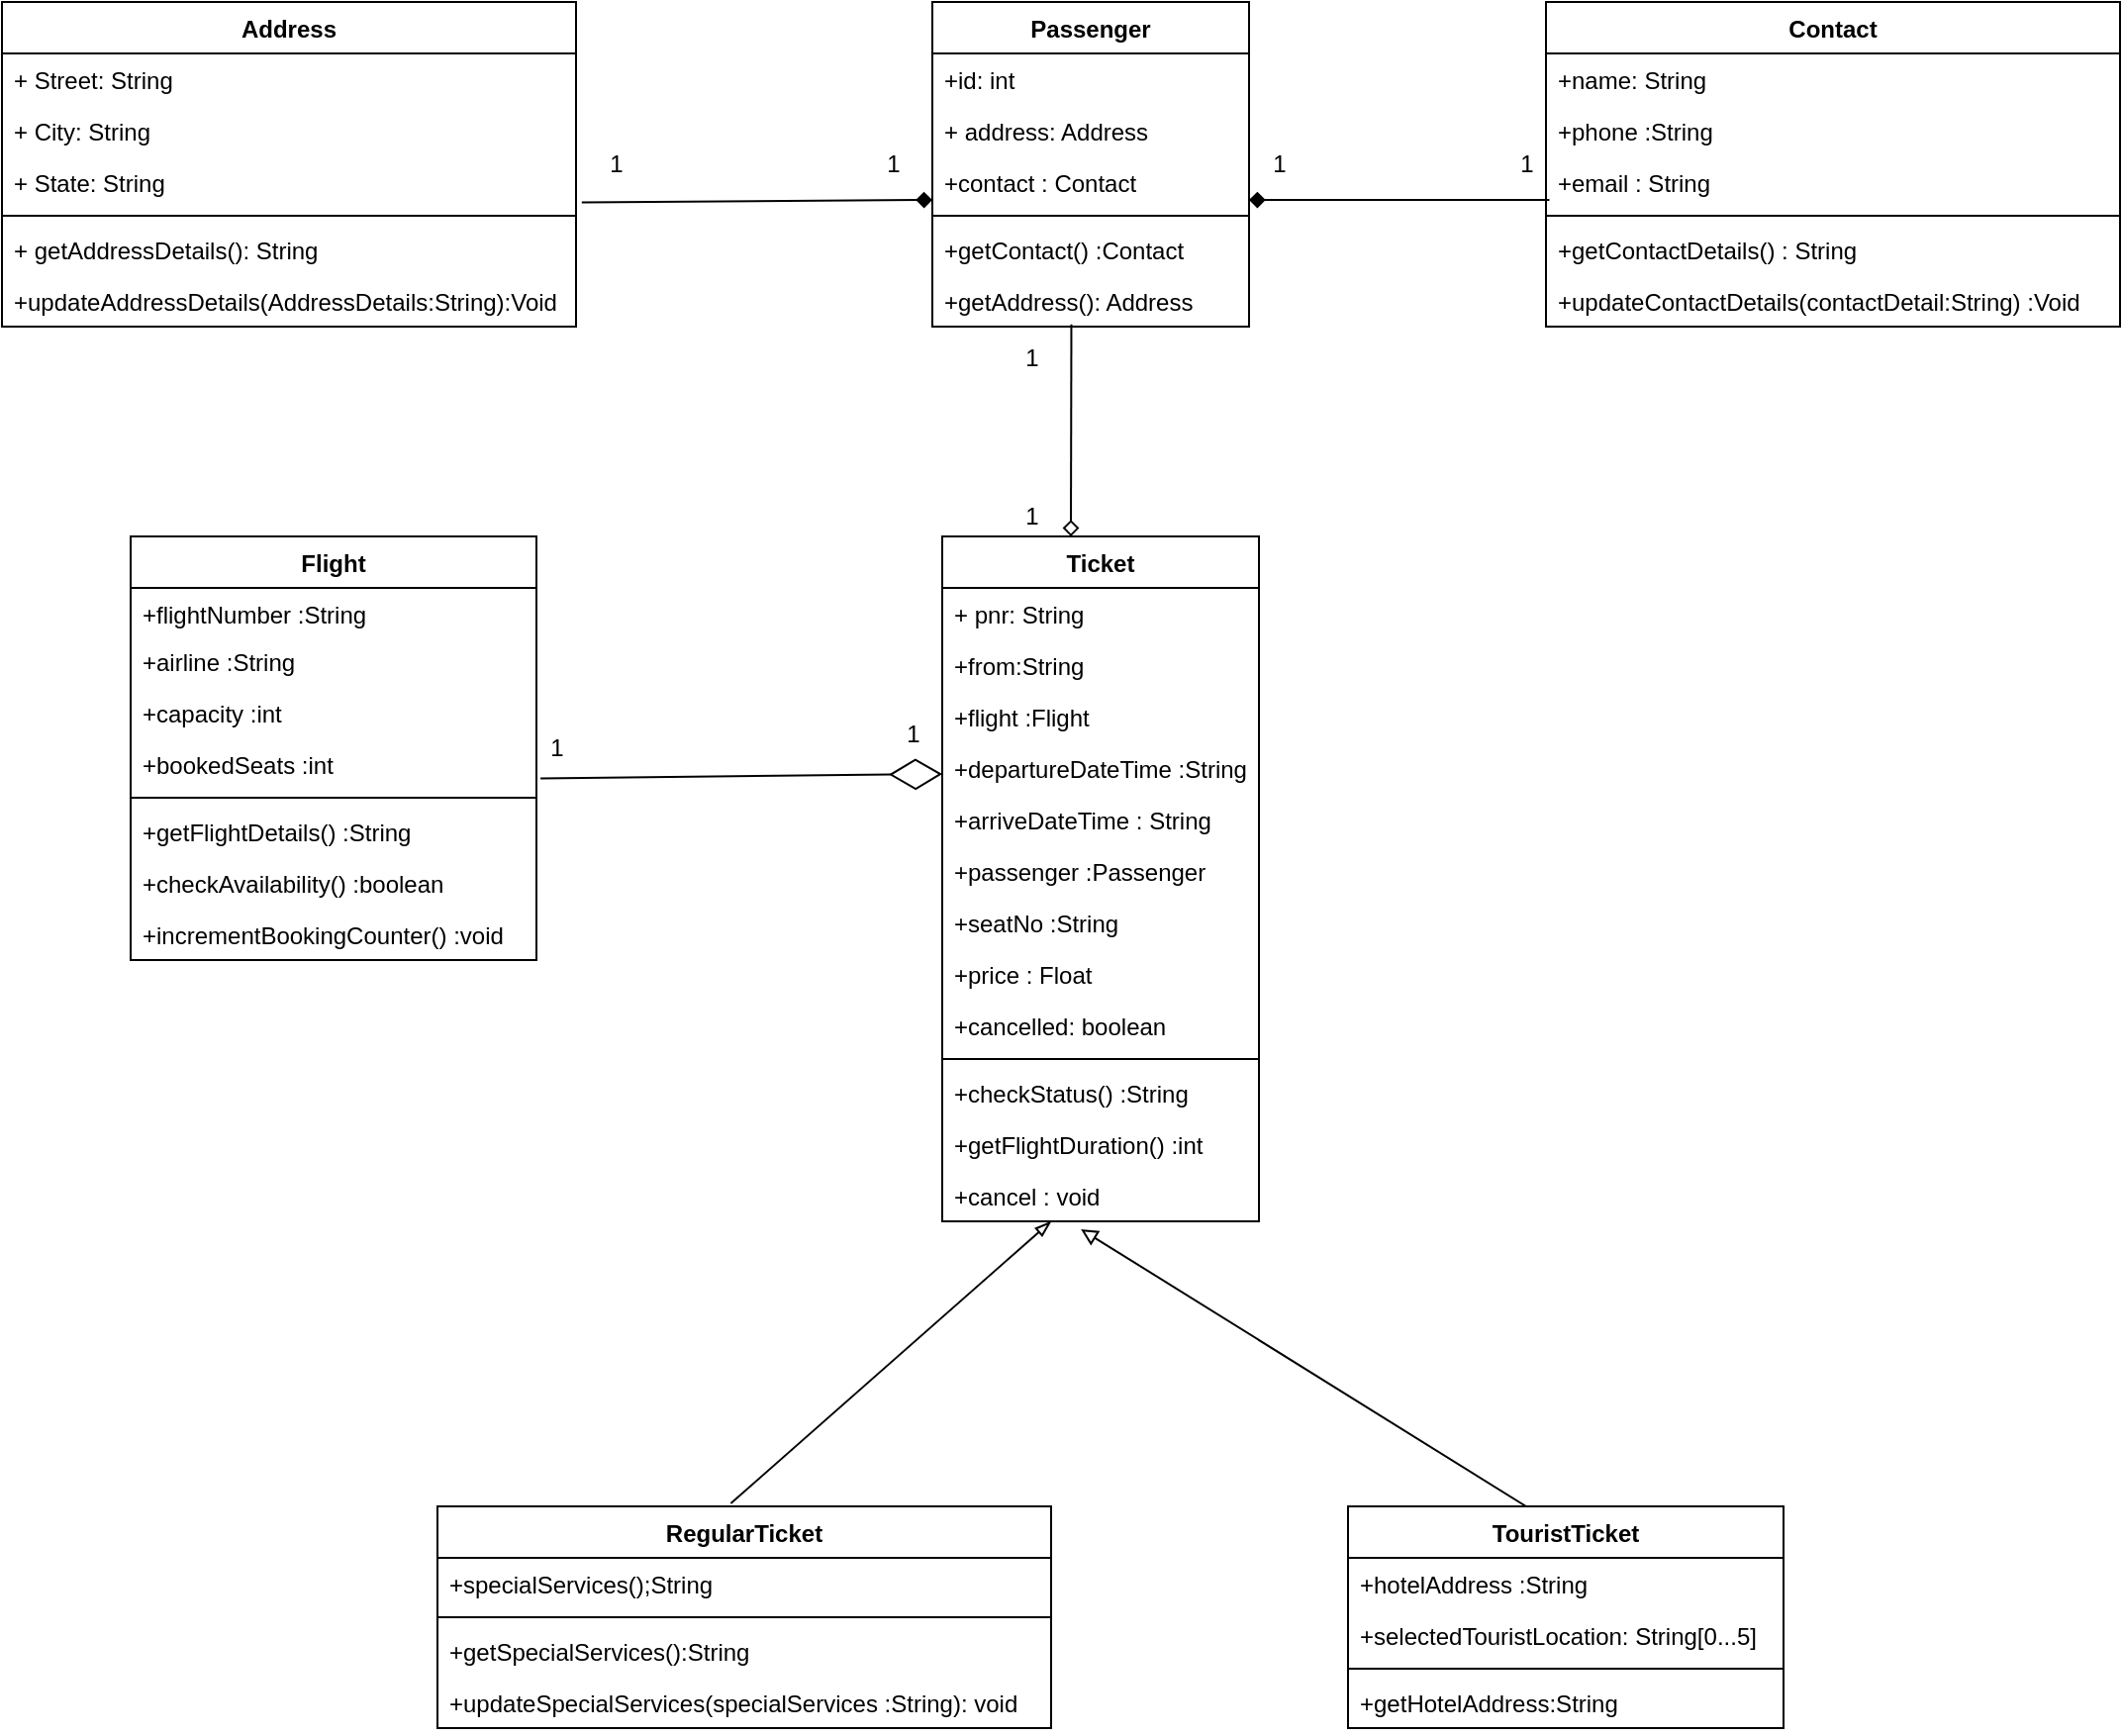 <mxfile version="15.5.2" type="device"><diagram id="SzU0d-o30YiAj3iBImCA" name="Page-1"><mxGraphModel dx="1541" dy="370" grid="1" gridSize="10" guides="1" tooltips="1" connect="1" arrows="1" fold="1" page="1" pageScale="1" pageWidth="850" pageHeight="1100" math="0" shadow="0"><root><mxCell id="0"/><mxCell id="1" parent="0"/><mxCell id="aBbCc5ZApIBBeG-pvdRN-1" value="Address" style="swimlane;fontStyle=1;align=center;verticalAlign=top;childLayout=stackLayout;horizontal=1;startSize=26;horizontalStack=0;resizeParent=1;resizeParentMax=0;resizeLast=0;collapsible=1;marginBottom=0;" parent="1" vertex="1"><mxGeometry x="-50" y="210" width="290" height="164" as="geometry"/></mxCell><mxCell id="aBbCc5ZApIBBeG-pvdRN-2" value="+ Street: String" style="text;strokeColor=none;fillColor=none;align=left;verticalAlign=top;spacingLeft=4;spacingRight=4;overflow=hidden;rotatable=0;points=[[0,0.5],[1,0.5]];portConstraint=eastwest;" parent="aBbCc5ZApIBBeG-pvdRN-1" vertex="1"><mxGeometry y="26" width="290" height="26" as="geometry"/></mxCell><mxCell id="ozr4T8c-ZpSGtVpxv3Z1-4" value="+ City: String" style="text;strokeColor=none;fillColor=none;align=left;verticalAlign=top;spacingLeft=4;spacingRight=4;overflow=hidden;rotatable=0;points=[[0,0.5],[1,0.5]];portConstraint=eastwest;" parent="aBbCc5ZApIBBeG-pvdRN-1" vertex="1"><mxGeometry y="52" width="290" height="26" as="geometry"/></mxCell><mxCell id="ozr4T8c-ZpSGtVpxv3Z1-3" value="+ State: String" style="text;strokeColor=none;fillColor=none;align=left;verticalAlign=top;spacingLeft=4;spacingRight=4;overflow=hidden;rotatable=0;points=[[0,0.5],[1,0.5]];portConstraint=eastwest;" parent="aBbCc5ZApIBBeG-pvdRN-1" vertex="1"><mxGeometry y="78" width="290" height="26" as="geometry"/></mxCell><mxCell id="aBbCc5ZApIBBeG-pvdRN-3" value="" style="line;strokeWidth=1;fillColor=none;align=left;verticalAlign=middle;spacingTop=-1;spacingLeft=3;spacingRight=3;rotatable=0;labelPosition=right;points=[];portConstraint=eastwest;" parent="aBbCc5ZApIBBeG-pvdRN-1" vertex="1"><mxGeometry y="104" width="290" height="8" as="geometry"/></mxCell><mxCell id="aBbCc5ZApIBBeG-pvdRN-4" value="+ getAddressDetails(): String" style="text;strokeColor=none;fillColor=none;align=left;verticalAlign=top;spacingLeft=4;spacingRight=4;overflow=hidden;rotatable=0;points=[[0,0.5],[1,0.5]];portConstraint=eastwest;" parent="aBbCc5ZApIBBeG-pvdRN-1" vertex="1"><mxGeometry y="112" width="290" height="26" as="geometry"/></mxCell><mxCell id="ozr4T8c-ZpSGtVpxv3Z1-1" value="+updateAddressDetails(AddressDetails:String):Void&#10;" style="text;strokeColor=none;fillColor=none;align=left;verticalAlign=top;spacingLeft=4;spacingRight=4;overflow=hidden;rotatable=0;points=[[0,0.5],[1,0.5]];portConstraint=eastwest;" parent="aBbCc5ZApIBBeG-pvdRN-1" vertex="1"><mxGeometry y="138" width="290" height="26" as="geometry"/></mxCell><mxCell id="aBbCc5ZApIBBeG-pvdRN-5" value="Passenger" style="swimlane;fontStyle=1;align=center;verticalAlign=top;childLayout=stackLayout;horizontal=1;startSize=26;horizontalStack=0;resizeParent=1;resizeParentMax=0;resizeLast=0;collapsible=1;marginBottom=0;" parent="1" vertex="1"><mxGeometry x="420" y="210" width="160" height="164" as="geometry"/></mxCell><mxCell id="ozr4T8c-ZpSGtVpxv3Z1-5" value="+id: int" style="text;strokeColor=none;fillColor=none;align=left;verticalAlign=top;spacingLeft=4;spacingRight=4;overflow=hidden;rotatable=0;points=[[0,0.5],[1,0.5]];portConstraint=eastwest;" parent="aBbCc5ZApIBBeG-pvdRN-5" vertex="1"><mxGeometry y="26" width="160" height="26" as="geometry"/></mxCell><mxCell id="aBbCc5ZApIBBeG-pvdRN-6" value="+ address: Address" style="text;strokeColor=none;fillColor=none;align=left;verticalAlign=top;spacingLeft=4;spacingRight=4;overflow=hidden;rotatable=0;points=[[0,0.5],[1,0.5]];portConstraint=eastwest;" parent="aBbCc5ZApIBBeG-pvdRN-5" vertex="1"><mxGeometry y="52" width="160" height="26" as="geometry"/></mxCell><mxCell id="ozr4T8c-ZpSGtVpxv3Z1-6" value="+contact : Contact" style="text;strokeColor=none;fillColor=none;align=left;verticalAlign=top;spacingLeft=4;spacingRight=4;overflow=hidden;rotatable=0;points=[[0,0.5],[1,0.5]];portConstraint=eastwest;" parent="aBbCc5ZApIBBeG-pvdRN-5" vertex="1"><mxGeometry y="78" width="160" height="26" as="geometry"/></mxCell><mxCell id="aBbCc5ZApIBBeG-pvdRN-7" value="" style="line;strokeWidth=1;fillColor=none;align=left;verticalAlign=middle;spacingTop=-1;spacingLeft=3;spacingRight=3;rotatable=0;labelPosition=right;points=[];portConstraint=eastwest;" parent="aBbCc5ZApIBBeG-pvdRN-5" vertex="1"><mxGeometry y="104" width="160" height="8" as="geometry"/></mxCell><mxCell id="aBbCc5ZApIBBeG-pvdRN-8" value="+getContact() :Contact" style="text;strokeColor=none;fillColor=none;align=left;verticalAlign=top;spacingLeft=4;spacingRight=4;overflow=hidden;rotatable=0;points=[[0,0.5],[1,0.5]];portConstraint=eastwest;" parent="aBbCc5ZApIBBeG-pvdRN-5" vertex="1"><mxGeometry y="112" width="160" height="26" as="geometry"/></mxCell><mxCell id="ozr4T8c-ZpSGtVpxv3Z1-7" value="+getAddress(): Address" style="text;strokeColor=none;fillColor=none;align=left;verticalAlign=top;spacingLeft=4;spacingRight=4;overflow=hidden;rotatable=0;points=[[0,0.5],[1,0.5]];portConstraint=eastwest;" parent="aBbCc5ZApIBBeG-pvdRN-5" vertex="1"><mxGeometry y="138" width="160" height="26" as="geometry"/></mxCell><mxCell id="aBbCc5ZApIBBeG-pvdRN-9" value="Contact" style="swimlane;fontStyle=1;align=center;verticalAlign=top;childLayout=stackLayout;horizontal=1;startSize=26;horizontalStack=0;resizeParent=1;resizeParentMax=0;resizeLast=0;collapsible=1;marginBottom=0;" parent="1" vertex="1"><mxGeometry x="730" y="210" width="290" height="164" as="geometry"/></mxCell><mxCell id="aBbCc5ZApIBBeG-pvdRN-10" value="+name: String" style="text;strokeColor=none;fillColor=none;align=left;verticalAlign=top;spacingLeft=4;spacingRight=4;overflow=hidden;rotatable=0;points=[[0,0.5],[1,0.5]];portConstraint=eastwest;" parent="aBbCc5ZApIBBeG-pvdRN-9" vertex="1"><mxGeometry y="26" width="290" height="26" as="geometry"/></mxCell><mxCell id="ozr4T8c-ZpSGtVpxv3Z1-8" value="+phone :String" style="text;strokeColor=none;fillColor=none;align=left;verticalAlign=top;spacingLeft=4;spacingRight=4;overflow=hidden;rotatable=0;points=[[0,0.5],[1,0.5]];portConstraint=eastwest;" parent="aBbCc5ZApIBBeG-pvdRN-9" vertex="1"><mxGeometry y="52" width="290" height="26" as="geometry"/></mxCell><mxCell id="ozr4T8c-ZpSGtVpxv3Z1-9" value="+email : String" style="text;strokeColor=none;fillColor=none;align=left;verticalAlign=top;spacingLeft=4;spacingRight=4;overflow=hidden;rotatable=0;points=[[0,0.5],[1,0.5]];portConstraint=eastwest;" parent="aBbCc5ZApIBBeG-pvdRN-9" vertex="1"><mxGeometry y="78" width="290" height="26" as="geometry"/></mxCell><mxCell id="aBbCc5ZApIBBeG-pvdRN-11" value="" style="line;strokeWidth=1;fillColor=none;align=left;verticalAlign=middle;spacingTop=-1;spacingLeft=3;spacingRight=3;rotatable=0;labelPosition=right;points=[];portConstraint=eastwest;" parent="aBbCc5ZApIBBeG-pvdRN-9" vertex="1"><mxGeometry y="104" width="290" height="8" as="geometry"/></mxCell><mxCell id="aBbCc5ZApIBBeG-pvdRN-12" value="+getContactDetails() : String" style="text;strokeColor=none;fillColor=none;align=left;verticalAlign=top;spacingLeft=4;spacingRight=4;overflow=hidden;rotatable=0;points=[[0,0.5],[1,0.5]];portConstraint=eastwest;" parent="aBbCc5ZApIBBeG-pvdRN-9" vertex="1"><mxGeometry y="112" width="290" height="26" as="geometry"/></mxCell><mxCell id="ozr4T8c-ZpSGtVpxv3Z1-10" value="+updateContactDetails(contactDetail:String) :Void" style="text;strokeColor=none;fillColor=none;align=left;verticalAlign=top;spacingLeft=4;spacingRight=4;overflow=hidden;rotatable=0;points=[[0,0.5],[1,0.5]];portConstraint=eastwest;" parent="aBbCc5ZApIBBeG-pvdRN-9" vertex="1"><mxGeometry y="138" width="290" height="26" as="geometry"/></mxCell><mxCell id="ozr4T8c-ZpSGtVpxv3Z1-11" value="Ticket" style="swimlane;fontStyle=1;align=center;verticalAlign=top;childLayout=stackLayout;horizontal=1;startSize=26;horizontalStack=0;resizeParent=1;resizeParentMax=0;resizeLast=0;collapsible=1;marginBottom=0;" parent="1" vertex="1"><mxGeometry x="425" y="480" width="160" height="346" as="geometry"/></mxCell><mxCell id="ozr4T8c-ZpSGtVpxv3Z1-12" value="+ pnr: String&#10;" style="text;strokeColor=none;fillColor=none;align=left;verticalAlign=top;spacingLeft=4;spacingRight=4;overflow=hidden;rotatable=0;points=[[0,0.5],[1,0.5]];portConstraint=eastwest;" parent="ozr4T8c-ZpSGtVpxv3Z1-11" vertex="1"><mxGeometry y="26" width="160" height="26" as="geometry"/></mxCell><mxCell id="ozr4T8c-ZpSGtVpxv3Z1-15" value="+from:String" style="text;strokeColor=none;fillColor=none;align=left;verticalAlign=top;spacingLeft=4;spacingRight=4;overflow=hidden;rotatable=0;points=[[0,0.5],[1,0.5]];portConstraint=eastwest;" parent="ozr4T8c-ZpSGtVpxv3Z1-11" vertex="1"><mxGeometry y="52" width="160" height="26" as="geometry"/></mxCell><mxCell id="ozr4T8c-ZpSGtVpxv3Z1-16" value="+flight :Flight" style="text;strokeColor=none;fillColor=none;align=left;verticalAlign=top;spacingLeft=4;spacingRight=4;overflow=hidden;rotatable=0;points=[[0,0.5],[1,0.5]];portConstraint=eastwest;" parent="ozr4T8c-ZpSGtVpxv3Z1-11" vertex="1"><mxGeometry y="78" width="160" height="26" as="geometry"/></mxCell><mxCell id="ozr4T8c-ZpSGtVpxv3Z1-17" value="+departureDateTime :String" style="text;strokeColor=none;fillColor=none;align=left;verticalAlign=top;spacingLeft=4;spacingRight=4;overflow=hidden;rotatable=0;points=[[0,0.5],[1,0.5]];portConstraint=eastwest;" parent="ozr4T8c-ZpSGtVpxv3Z1-11" vertex="1"><mxGeometry y="104" width="160" height="26" as="geometry"/></mxCell><mxCell id="ozr4T8c-ZpSGtVpxv3Z1-18" value="+arriveDateTime : String" style="text;strokeColor=none;fillColor=none;align=left;verticalAlign=top;spacingLeft=4;spacingRight=4;overflow=hidden;rotatable=0;points=[[0,0.5],[1,0.5]];portConstraint=eastwest;" parent="ozr4T8c-ZpSGtVpxv3Z1-11" vertex="1"><mxGeometry y="130" width="160" height="26" as="geometry"/></mxCell><mxCell id="ozr4T8c-ZpSGtVpxv3Z1-19" value="+passenger :Passenger" style="text;strokeColor=none;fillColor=none;align=left;verticalAlign=top;spacingLeft=4;spacingRight=4;overflow=hidden;rotatable=0;points=[[0,0.5],[1,0.5]];portConstraint=eastwest;" parent="ozr4T8c-ZpSGtVpxv3Z1-11" vertex="1"><mxGeometry y="156" width="160" height="26" as="geometry"/></mxCell><mxCell id="ozr4T8c-ZpSGtVpxv3Z1-22" value="+seatNo :String" style="text;strokeColor=none;fillColor=none;align=left;verticalAlign=top;spacingLeft=4;spacingRight=4;overflow=hidden;rotatable=0;points=[[0,0.5],[1,0.5]];portConstraint=eastwest;" parent="ozr4T8c-ZpSGtVpxv3Z1-11" vertex="1"><mxGeometry y="182" width="160" height="26" as="geometry"/></mxCell><mxCell id="ozr4T8c-ZpSGtVpxv3Z1-20" value="+price : Float" style="text;strokeColor=none;fillColor=none;align=left;verticalAlign=top;spacingLeft=4;spacingRight=4;overflow=hidden;rotatable=0;points=[[0,0.5],[1,0.5]];portConstraint=eastwest;" parent="ozr4T8c-ZpSGtVpxv3Z1-11" vertex="1"><mxGeometry y="208" width="160" height="26" as="geometry"/></mxCell><mxCell id="ozr4T8c-ZpSGtVpxv3Z1-23" value="+cancelled: boolean" style="text;strokeColor=none;fillColor=none;align=left;verticalAlign=top;spacingLeft=4;spacingRight=4;overflow=hidden;rotatable=0;points=[[0,0.5],[1,0.5]];portConstraint=eastwest;" parent="ozr4T8c-ZpSGtVpxv3Z1-11" vertex="1"><mxGeometry y="234" width="160" height="26" as="geometry"/></mxCell><mxCell id="ozr4T8c-ZpSGtVpxv3Z1-13" value="" style="line;strokeWidth=1;fillColor=none;align=left;verticalAlign=middle;spacingTop=-1;spacingLeft=3;spacingRight=3;rotatable=0;labelPosition=right;points=[];portConstraint=eastwest;" parent="ozr4T8c-ZpSGtVpxv3Z1-11" vertex="1"><mxGeometry y="260" width="160" height="8" as="geometry"/></mxCell><mxCell id="ozr4T8c-ZpSGtVpxv3Z1-14" value="+checkStatus() :String" style="text;strokeColor=none;fillColor=none;align=left;verticalAlign=top;spacingLeft=4;spacingRight=4;overflow=hidden;rotatable=0;points=[[0,0.5],[1,0.5]];portConstraint=eastwest;" parent="ozr4T8c-ZpSGtVpxv3Z1-11" vertex="1"><mxGeometry y="268" width="160" height="26" as="geometry"/></mxCell><mxCell id="ozr4T8c-ZpSGtVpxv3Z1-24" value="+getFlightDuration() :int" style="text;strokeColor=none;fillColor=none;align=left;verticalAlign=top;spacingLeft=4;spacingRight=4;overflow=hidden;rotatable=0;points=[[0,0.5],[1,0.5]];portConstraint=eastwest;" parent="ozr4T8c-ZpSGtVpxv3Z1-11" vertex="1"><mxGeometry y="294" width="160" height="26" as="geometry"/></mxCell><mxCell id="ozr4T8c-ZpSGtVpxv3Z1-25" value="+cancel : void" style="text;strokeColor=none;fillColor=none;align=left;verticalAlign=top;spacingLeft=4;spacingRight=4;overflow=hidden;rotatable=0;points=[[0,0.5],[1,0.5]];portConstraint=eastwest;" parent="ozr4T8c-ZpSGtVpxv3Z1-11" vertex="1"><mxGeometry y="320" width="160" height="26" as="geometry"/></mxCell><mxCell id="ozr4T8c-ZpSGtVpxv3Z1-30" value="Flight" style="swimlane;fontStyle=1;align=center;verticalAlign=top;childLayout=stackLayout;horizontal=1;startSize=26;horizontalStack=0;resizeParent=1;resizeParentMax=0;resizeLast=0;collapsible=1;marginBottom=0;" parent="1" vertex="1"><mxGeometry x="15" y="480" width="205" height="214" as="geometry"/></mxCell><mxCell id="ozr4T8c-ZpSGtVpxv3Z1-31" value="+flightNumber :String" style="text;strokeColor=none;fillColor=none;align=left;verticalAlign=top;spacingLeft=4;spacingRight=4;overflow=hidden;rotatable=0;points=[[0,0.5],[1,0.5]];portConstraint=eastwest;" parent="ozr4T8c-ZpSGtVpxv3Z1-30" vertex="1"><mxGeometry y="26" width="205" height="24" as="geometry"/></mxCell><mxCell id="ozr4T8c-ZpSGtVpxv3Z1-34" value="+airline :String" style="text;strokeColor=none;fillColor=none;align=left;verticalAlign=top;spacingLeft=4;spacingRight=4;overflow=hidden;rotatable=0;points=[[0,0.5],[1,0.5]];portConstraint=eastwest;" parent="ozr4T8c-ZpSGtVpxv3Z1-30" vertex="1"><mxGeometry y="50" width="205" height="26" as="geometry"/></mxCell><mxCell id="ozr4T8c-ZpSGtVpxv3Z1-35" value="+capacity :int" style="text;strokeColor=none;fillColor=none;align=left;verticalAlign=top;spacingLeft=4;spacingRight=4;overflow=hidden;rotatable=0;points=[[0,0.5],[1,0.5]];portConstraint=eastwest;" parent="ozr4T8c-ZpSGtVpxv3Z1-30" vertex="1"><mxGeometry y="76" width="205" height="26" as="geometry"/></mxCell><mxCell id="ozr4T8c-ZpSGtVpxv3Z1-36" value="+bookedSeats :int" style="text;strokeColor=none;fillColor=none;align=left;verticalAlign=top;spacingLeft=4;spacingRight=4;overflow=hidden;rotatable=0;points=[[0,0.5],[1,0.5]];portConstraint=eastwest;" parent="ozr4T8c-ZpSGtVpxv3Z1-30" vertex="1"><mxGeometry y="102" width="205" height="26" as="geometry"/></mxCell><mxCell id="ozr4T8c-ZpSGtVpxv3Z1-32" value="" style="line;strokeWidth=1;fillColor=none;align=left;verticalAlign=middle;spacingTop=-1;spacingLeft=3;spacingRight=3;rotatable=0;labelPosition=right;points=[];portConstraint=eastwest;" parent="ozr4T8c-ZpSGtVpxv3Z1-30" vertex="1"><mxGeometry y="128" width="205" height="8" as="geometry"/></mxCell><mxCell id="ozr4T8c-ZpSGtVpxv3Z1-33" value="+getFlightDetails() :String" style="text;strokeColor=none;fillColor=none;align=left;verticalAlign=top;spacingLeft=4;spacingRight=4;overflow=hidden;rotatable=0;points=[[0,0.5],[1,0.5]];portConstraint=eastwest;" parent="ozr4T8c-ZpSGtVpxv3Z1-30" vertex="1"><mxGeometry y="136" width="205" height="26" as="geometry"/></mxCell><mxCell id="ozr4T8c-ZpSGtVpxv3Z1-37" value="+checkAvailability() :boolean" style="text;strokeColor=none;fillColor=none;align=left;verticalAlign=top;spacingLeft=4;spacingRight=4;overflow=hidden;rotatable=0;points=[[0,0.5],[1,0.5]];portConstraint=eastwest;" parent="ozr4T8c-ZpSGtVpxv3Z1-30" vertex="1"><mxGeometry y="162" width="205" height="26" as="geometry"/></mxCell><mxCell id="ozr4T8c-ZpSGtVpxv3Z1-38" value="+incrementBookingCounter() :void" style="text;strokeColor=none;fillColor=none;align=left;verticalAlign=top;spacingLeft=4;spacingRight=4;overflow=hidden;rotatable=0;points=[[0,0.5],[1,0.5]];portConstraint=eastwest;" parent="ozr4T8c-ZpSGtVpxv3Z1-30" vertex="1"><mxGeometry y="188" width="205" height="26" as="geometry"/></mxCell><mxCell id="ozr4T8c-ZpSGtVpxv3Z1-39" value="RegularTicket" style="swimlane;fontStyle=1;align=center;verticalAlign=top;childLayout=stackLayout;horizontal=1;startSize=26;horizontalStack=0;resizeParent=1;resizeParentMax=0;resizeLast=0;collapsible=1;marginBottom=0;" parent="1" vertex="1"><mxGeometry x="170" y="970" width="310" height="112" as="geometry"/></mxCell><mxCell id="ozr4T8c-ZpSGtVpxv3Z1-40" value="+specialServices();String" style="text;strokeColor=none;fillColor=none;align=left;verticalAlign=top;spacingLeft=4;spacingRight=4;overflow=hidden;rotatable=0;points=[[0,0.5],[1,0.5]];portConstraint=eastwest;" parent="ozr4T8c-ZpSGtVpxv3Z1-39" vertex="1"><mxGeometry y="26" width="310" height="26" as="geometry"/></mxCell><mxCell id="ozr4T8c-ZpSGtVpxv3Z1-41" value="" style="line;strokeWidth=1;fillColor=none;align=left;verticalAlign=middle;spacingTop=-1;spacingLeft=3;spacingRight=3;rotatable=0;labelPosition=right;points=[];portConstraint=eastwest;" parent="ozr4T8c-ZpSGtVpxv3Z1-39" vertex="1"><mxGeometry y="52" width="310" height="8" as="geometry"/></mxCell><mxCell id="ozr4T8c-ZpSGtVpxv3Z1-42" value="+getSpecialServices():String" style="text;strokeColor=none;fillColor=none;align=left;verticalAlign=top;spacingLeft=4;spacingRight=4;overflow=hidden;rotatable=0;points=[[0,0.5],[1,0.5]];portConstraint=eastwest;" parent="ozr4T8c-ZpSGtVpxv3Z1-39" vertex="1"><mxGeometry y="60" width="310" height="26" as="geometry"/></mxCell><mxCell id="ozr4T8c-ZpSGtVpxv3Z1-48" value="+updateSpecialServices(specialServices :String): void" style="text;strokeColor=none;fillColor=none;align=left;verticalAlign=top;spacingLeft=4;spacingRight=4;overflow=hidden;rotatable=0;points=[[0,0.5],[1,0.5]];portConstraint=eastwest;" parent="ozr4T8c-ZpSGtVpxv3Z1-39" vertex="1"><mxGeometry y="86" width="310" height="26" as="geometry"/></mxCell><mxCell id="ozr4T8c-ZpSGtVpxv3Z1-43" value="TouristTicket" style="swimlane;fontStyle=1;align=center;verticalAlign=top;childLayout=stackLayout;horizontal=1;startSize=26;horizontalStack=0;resizeParent=1;resizeParentMax=0;resizeLast=0;collapsible=1;marginBottom=0;" parent="1" vertex="1"><mxGeometry x="630" y="970" width="220" height="112" as="geometry"/></mxCell><mxCell id="ozr4T8c-ZpSGtVpxv3Z1-44" value="+hotelAddress :String" style="text;strokeColor=none;fillColor=none;align=left;verticalAlign=top;spacingLeft=4;spacingRight=4;overflow=hidden;rotatable=0;points=[[0,0.5],[1,0.5]];portConstraint=eastwest;" parent="ozr4T8c-ZpSGtVpxv3Z1-43" vertex="1"><mxGeometry y="26" width="220" height="26" as="geometry"/></mxCell><mxCell id="ozr4T8c-ZpSGtVpxv3Z1-49" value="+selectedTouristLocation: String[0...5]" style="text;strokeColor=none;fillColor=none;align=left;verticalAlign=top;spacingLeft=4;spacingRight=4;overflow=hidden;rotatable=0;points=[[0,0.5],[1,0.5]];portConstraint=eastwest;" parent="ozr4T8c-ZpSGtVpxv3Z1-43" vertex="1"><mxGeometry y="52" width="220" height="26" as="geometry"/></mxCell><mxCell id="ozr4T8c-ZpSGtVpxv3Z1-45" value="" style="line;strokeWidth=1;fillColor=none;align=left;verticalAlign=middle;spacingTop=-1;spacingLeft=3;spacingRight=3;rotatable=0;labelPosition=right;points=[];portConstraint=eastwest;" parent="ozr4T8c-ZpSGtVpxv3Z1-43" vertex="1"><mxGeometry y="78" width="220" height="8" as="geometry"/></mxCell><mxCell id="ozr4T8c-ZpSGtVpxv3Z1-46" value="+getHotelAddress:String" style="text;strokeColor=none;fillColor=none;align=left;verticalAlign=top;spacingLeft=4;spacingRight=4;overflow=hidden;rotatable=0;points=[[0,0.5],[1,0.5]];portConstraint=eastwest;" parent="ozr4T8c-ZpSGtVpxv3Z1-43" vertex="1"><mxGeometry y="86" width="220" height="26" as="geometry"/></mxCell><mxCell id="ozr4T8c-ZpSGtVpxv3Z1-50" value="" style="endArrow=diamondThin;endFill=0;endSize=24;html=1;rounded=0;exitX=1.01;exitY=0.779;exitDx=0;exitDy=0;exitPerimeter=0;" parent="1" source="ozr4T8c-ZpSGtVpxv3Z1-36" edge="1"><mxGeometry width="160" relative="1" as="geometry"><mxPoint x="265" y="600" as="sourcePoint"/><mxPoint x="425" y="600" as="targetPoint"/></mxGeometry></mxCell><mxCell id="ozr4T8c-ZpSGtVpxv3Z1-54" value="" style="endArrow=diamond;html=1;endFill=1;exitX=1.01;exitY=0.895;exitDx=0;exitDy=0;exitPerimeter=0;entryX=0;entryY=0.846;entryDx=0;entryDy=0;entryPerimeter=0;" parent="1" source="ozr4T8c-ZpSGtVpxv3Z1-3" target="ozr4T8c-ZpSGtVpxv3Z1-6" edge="1"><mxGeometry width="50" height="50" relative="1" as="geometry"><mxPoint x="305.47" y="309.996" as="sourcePoint"/><mxPoint x="344.53" y="310.0" as="targetPoint"/><Array as="points"/></mxGeometry></mxCell><mxCell id="ozr4T8c-ZpSGtVpxv3Z1-56" value="" style="endArrow=none;html=1;startArrow=diamond;startFill=1;exitX=1.013;exitY=1;exitDx=0;exitDy=0;exitPerimeter=0;entryX=0.006;entryY=0.846;entryDx=0;entryDy=0;entryPerimeter=0;" parent="1" target="ozr4T8c-ZpSGtVpxv3Z1-9" edge="1"><mxGeometry width="50" height="50" relative="1" as="geometry"><mxPoint x="580.0" y="310.02" as="sourcePoint"/><mxPoint x="627.88" y="310.004" as="targetPoint"/><Array as="points"><mxPoint x="602.92" y="310.02"/><mxPoint x="612.92" y="310.02"/></Array></mxGeometry></mxCell><mxCell id="ozr4T8c-ZpSGtVpxv3Z1-57" value="" style="endArrow=diamond;html=1;exitX=0.439;exitY=0.956;exitDx=0;exitDy=0;exitPerimeter=0;endFill=0;" parent="1" source="ozr4T8c-ZpSGtVpxv3Z1-7" edge="1"><mxGeometry width="50" height="50" relative="1" as="geometry"><mxPoint x="491.08" y="392.016" as="sourcePoint"/><mxPoint x="490" y="480" as="targetPoint"/></mxGeometry></mxCell><mxCell id="ozr4T8c-ZpSGtVpxv3Z1-58" value="" style="endArrow=blockThin;html=1;endFill=0;entryX=0.338;entryY=1.077;entryDx=0;entryDy=0;entryPerimeter=0;exitX=0.478;exitY=-0.013;exitDx=0;exitDy=0;exitPerimeter=0;" parent="1" source="ozr4T8c-ZpSGtVpxv3Z1-39" edge="1"><mxGeometry width="50" height="50" relative="1" as="geometry"><mxPoint x="310.92" y="938" as="sourcePoint"/><mxPoint x="480.0" y="826.004" as="targetPoint"/></mxGeometry></mxCell><mxCell id="ozr4T8c-ZpSGtVpxv3Z1-59" value="" style="endArrow=block;html=1;endFill=0;exitX=0.409;exitY=0;exitDx=0;exitDy=0;entryX=0.563;entryY=1.038;entryDx=0;entryDy=0;entryPerimeter=0;exitPerimeter=0;" parent="1" source="ozr4T8c-ZpSGtVpxv3Z1-43" edge="1"><mxGeometry width="50" height="50" relative="1" as="geometry"><mxPoint x="730" y="948.02" as="sourcePoint"/><mxPoint x="495.08" y="829.996" as="targetPoint"/></mxGeometry></mxCell><mxCell id="ozr4T8c-ZpSGtVpxv3Z1-60" value="1" style="text;html=1;align=center;verticalAlign=middle;resizable=0;points=[];autosize=1;" parent="1" vertex="1"><mxGeometry x="400" y="570" width="20" height="20" as="geometry"/></mxCell><mxCell id="ozr4T8c-ZpSGtVpxv3Z1-61" value="&lt;span style=&quot;color: rgba(0 , 0 , 0 , 0) ; font-family: monospace ; font-size: 0px&quot;&gt;1%3CmxGraphModel%3E%3Croot%3E%3CmxCell%20id%3D%220%22%2F%3E%3CmxCell%20id%3D%221%22%20parent%3D%220%22%2F%3E%3CmxCell%20id%3D%222%22%20value%3D%221%22%20style%3D%22text%3Bhtml%3D1%3Balign%3Dcenter%3BverticalAlign%3Dmiddle%3Bresizable%3D0%3Bpoints%3D%5B%5D%3Bautosize%3D1%3B%22%20vertex%3D%221%22%20parent%3D%221%22%3E%3CmxGeometry%20x%3D%22320%22%20y%3D%22310%22%20width%3D%2220%22%20height%3D%2220%22%20as%3D%22geometry%22%2F%3E%3C%2FmxCell%3E%3C%2Froot%3E%3C%2FmxGraphModel%3E&lt;/span&gt;" style="text;html=1;align=center;verticalAlign=middle;resizable=0;points=[];autosize=1;strokeColor=none;fillColor=none;" parent="1" vertex="1"><mxGeometry x="230" y="570" width="20" height="20" as="geometry"/></mxCell><mxCell id="ozr4T8c-ZpSGtVpxv3Z1-62" value="1" style="text;html=1;align=center;verticalAlign=middle;resizable=0;points=[];autosize=1;" parent="1" vertex="1"><mxGeometry x="220" y="577" width="20" height="20" as="geometry"/></mxCell><mxCell id="ozr4T8c-ZpSGtVpxv3Z1-63" value="1" style="text;html=1;align=center;verticalAlign=middle;resizable=0;points=[];autosize=1;" parent="1" vertex="1"><mxGeometry x="460" y="380" width="20" height="20" as="geometry"/></mxCell><mxCell id="ozr4T8c-ZpSGtVpxv3Z1-64" value="1" style="text;html=1;align=center;verticalAlign=middle;resizable=0;points=[];autosize=1;" parent="1" vertex="1"><mxGeometry x="460" y="460" width="20" height="20" as="geometry"/></mxCell><mxCell id="ozr4T8c-ZpSGtVpxv3Z1-65" value="1" style="text;html=1;align=center;verticalAlign=middle;resizable=0;points=[];autosize=1;" parent="1" vertex="1"><mxGeometry x="250" y="282" width="20" height="20" as="geometry"/></mxCell><mxCell id="ozr4T8c-ZpSGtVpxv3Z1-66" value="1" style="text;html=1;align=center;verticalAlign=middle;resizable=0;points=[];autosize=1;" parent="1" vertex="1"><mxGeometry x="390" y="282" width="20" height="20" as="geometry"/></mxCell><mxCell id="ozr4T8c-ZpSGtVpxv3Z1-67" value="1" style="text;html=1;align=center;verticalAlign=middle;resizable=0;points=[];autosize=1;" parent="1" vertex="1"><mxGeometry x="585" y="282" width="20" height="20" as="geometry"/></mxCell><mxCell id="ozr4T8c-ZpSGtVpxv3Z1-68" value="1" style="text;html=1;align=center;verticalAlign=middle;resizable=0;points=[];autosize=1;" parent="1" vertex="1"><mxGeometry x="710" y="282" width="20" height="20" as="geometry"/></mxCell></root></mxGraphModel></diagram></mxfile>
